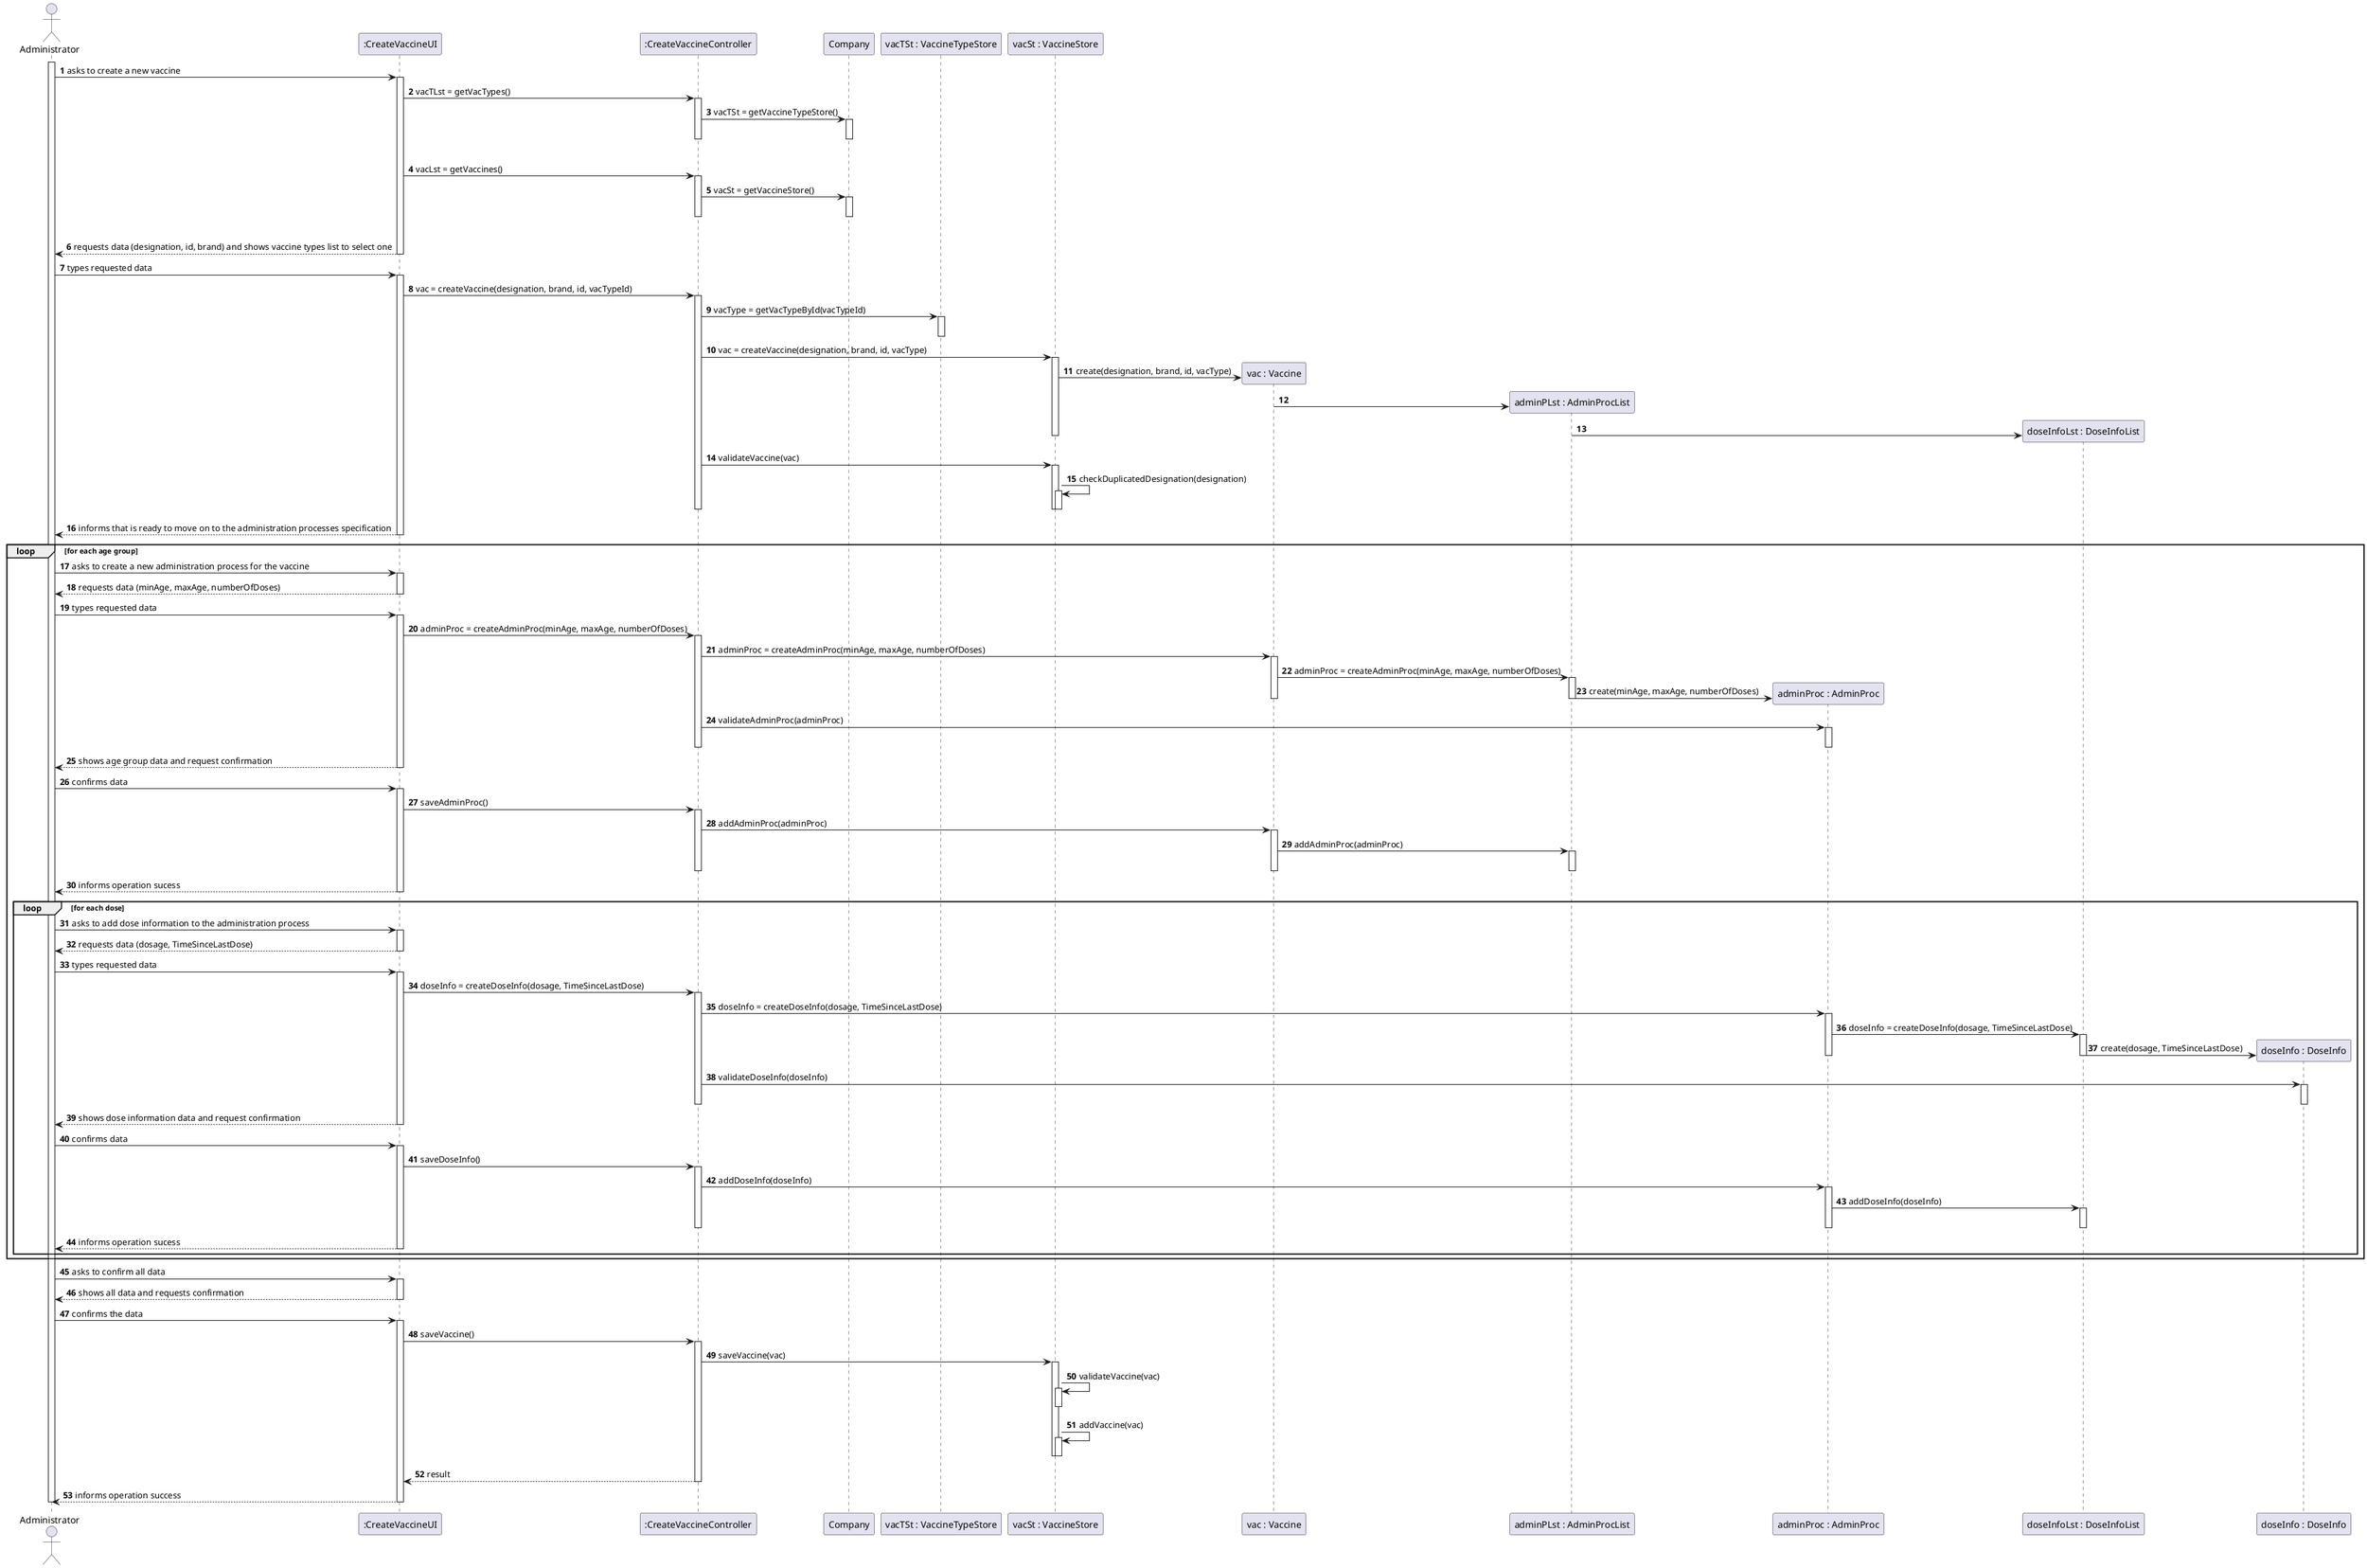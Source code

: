 @startuml
autonumber
'hide footbox
actor "Administrator" as ADM

participant ":CreateVaccineUI" as UI
participant ":CreateVaccineController" as CTRL
participant "Company" as COMP
participant "vacTSt : VaccineTypeStore" as VACT_ST
participant "vacSt : VaccineStore" as VAC_ST
participant "vac : Vaccine" as VAC
participant "adminPLst : AdminProcList" as AP_LST
participant "adminProc : AdminProc" as AP
participant "doseInfoLst : DoseInfoList" as DI_LST
participant "doseInfo : DoseInfo" as DI

activate ADM

ADM -> UI : asks to create a new vaccine
activate UI
    UI -> CTRL : vacTLst = getVacTypes()
    activate CTRL
        CTRL -> COMP : vacTSt = getVaccineTypeStore()
        activate COMP 
        |||
        deactivate COMP
    deactivate CTRL
    UI -> CTRL : vacLst = getVaccines()
    activate CTRL
        CTRL -> COMP : vacSt = getVaccineStore()
        activate COMP 
        |||
        deactivate COMP
    deactivate CTRL
UI --> ADM :  requests data (designation, id, brand) and shows vaccine types list to select one
deactivate UI

ADM -> UI : types requested data
activate UI
    UI -> CTRL : vac = createVaccine(designation, brand, id, vacTypeId)
    activate CTRL

        CTRL -> VACT_ST : vacType = getVacTypeById(vacTypeId)
        activate VACT_ST 
        deactivate VACT_ST
        CTRL -> VAC_ST : vac = createVaccine(designation, brand, id, vacType)
        activate VAC_ST 
            VAC_ST -> VAC ** : create(designation, brand, id, vacType)
            VAC -> AP_LST ** 
            AP_LST -> DI_LST **
        deactivate VAC_ST

        CTRL -> VAC_ST : validateVaccine(vac)
        activate VAC_ST 
            VAC_ST -> VAC_ST : checkDuplicatedDesignation(designation)
            activate VAC_ST 
            deactivate VAC_ST
        deactivate VAC_ST

    deactivate CTRL
UI --> ADM : informs that is ready to move on to the administration processes specification
deactivate UI


loop for each age group

    ADM -> UI : asks to create a new administration process for the vaccine
    activate UI
    UI --> ADM : requests data (minAge, maxAge, numberOfDoses)
    deactivate UI

    ADM -> UI : types requested data
    activate UI
        UI -> CTRL : adminProc = createAdminProc(minAge, maxAge, numberOfDoses)
        activate CTRL
            CTRL -> VAC : adminProc = createAdminProc(minAge, maxAge, numberOfDoses)
            activate VAC
                VAC -> AP_LST : adminProc = createAdminProc(minAge, maxAge, numberOfDoses)
                activate AP_LST
                AP_LST -> AP ** : create(minAge, maxAge, numberOfDoses)

            deactivate AP_LST
            deactivate VAC
            CTRL -> AP : validateAdminProc(adminProc)
            activate AP
            deactivate AP

        deactivate CTRL
    UI --> ADM : shows age group data and request confirmation
    deactivate UI
    ADM -> UI : confirms data
    activate UI
    UI -> CTRL : saveAdminProc()
    activate CTRL
        CTRL -> VAC : addAdminProc(adminProc)
        activate VAC
            VAC -> AP_LST : addAdminProc(adminProc)
            activate AP_LST
            deactivate AP_LST
        deactivate VAC
    deactivate CTRL
    UI --> ADM :  informs operation sucess
    deactivate UI

    loop for each dose

        ADM -> UI : asks to add dose information to the administration process
        activate UI
        UI --> ADM : requests data (dosage, TimeSinceLastDose)
        deactivate UI
        ADM -> UI : types requested data
        activate UI
            UI -> CTRL : doseInfo = createDoseInfo(dosage, TimeSinceLastDose)
                activate CTRL
                CTRL -> AP : doseInfo = createDoseInfo(dosage, TimeSinceLastDose)
                activate AP
                AP -> DI_LST : doseInfo = createDoseInfo(dosage, TimeSinceLastDose)
                activate DI_LST
                    DI_LST -> DI ** : create(dosage, TimeSinceLastDose)
                deactivate DI_LST
                deactivate AP
                CTRL -> DI : validateDoseInfo(doseInfo)
                activate DI 
                deactivate DI

                deactivate CTRL
         UI --> ADM : shows dose information data and request confirmation
        deactivate UI
        ADM -> UI : confirms data
        activate UI
        UI -> CTRL : saveDoseInfo()
        activate CTRL
        CTRL -> AP : addDoseInfo(doseInfo)
        activate AP
            AP -> DI_LST : addDoseInfo(doseInfo)
            activate DI_LST
            deactivate DI_LST
        deactivate AP
        deactivate CTRL
        UI --> ADM :  informs operation sucess
        deactivate UI
    end
end
ADM -> UI : asks to confirm all data
activate UI
UI --> ADM : shows all data and requests confirmation
deactivate UI

ADM -> UI : confirms the data
activate UI
UI -> CTRL : saveVaccine()
    activate CTRL

        CTRL -> VAC_ST :  saveVaccine(vac)
        activate VAC_ST 
            VAC_ST -> VAC_ST : validateVaccine(vac)
            activate VAC_ST 
            deactivate VAC_ST
            VAC_ST -> VAC_ST : addVaccine(vac)
            activate VAC_ST 
            deactivate VAC_ST
        deactivate VAC_ST
        CTRL --> UI : result
    deactivate CTRL
UI --> ADM : informs operation success
deactivate UI

deactivate ADM

@enduml 